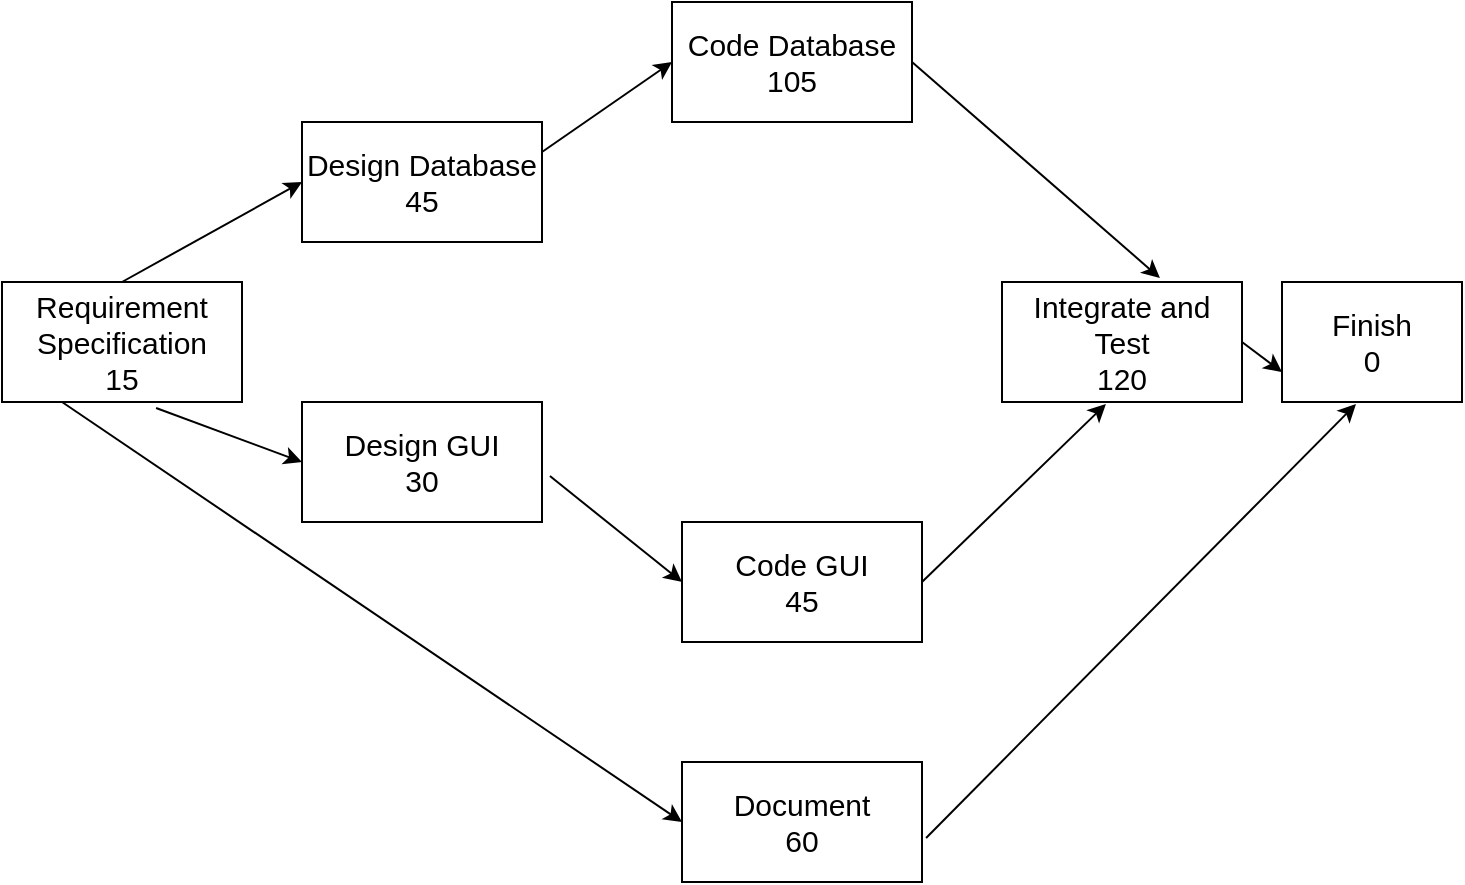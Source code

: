 <mxfile version="20.8.13" type="github">
  <diagram name="Page-1" id="i3sbOKO0wib5_IW4xjCe">
    <mxGraphModel dx="1360" dy="795" grid="1" gridSize="10" guides="1" tooltips="1" connect="1" arrows="1" fold="1" page="1" pageScale="1" pageWidth="850" pageHeight="1100" math="0" shadow="0">
      <root>
        <mxCell id="0" />
        <mxCell id="1" parent="0" />
        <mxCell id="DMNS04uvxr1vjZXDMRVF-1" value="&lt;div&gt;&lt;font style=&quot;font-size: 15px;&quot;&gt;Requirement Specification&lt;/font&gt;&lt;/div&gt;&lt;div&gt;&lt;font style=&quot;font-size: 15px;&quot;&gt;15&lt;br&gt;&lt;/font&gt;&lt;/div&gt;" style="rounded=0;whiteSpace=wrap;html=1;" vertex="1" parent="1">
          <mxGeometry x="90" y="310" width="120" height="60" as="geometry" />
        </mxCell>
        <mxCell id="DMNS04uvxr1vjZXDMRVF-2" value="&lt;div&gt;Design Database&lt;/div&gt;&lt;div&gt;45&lt;br&gt;&lt;/div&gt;" style="rounded=0;whiteSpace=wrap;html=1;fontSize=15;" vertex="1" parent="1">
          <mxGeometry x="240" y="230" width="120" height="60" as="geometry" />
        </mxCell>
        <mxCell id="DMNS04uvxr1vjZXDMRVF-3" value="&lt;div&gt;Code Database&lt;/div&gt;&lt;div&gt;105&lt;br&gt;&lt;/div&gt;" style="rounded=0;whiteSpace=wrap;html=1;fontSize=15;" vertex="1" parent="1">
          <mxGeometry x="425" y="170" width="120" height="60" as="geometry" />
        </mxCell>
        <mxCell id="DMNS04uvxr1vjZXDMRVF-4" value="&lt;div&gt;Design GUI&lt;/div&gt;&lt;div&gt;30&lt;br&gt;&lt;/div&gt;" style="rounded=0;whiteSpace=wrap;html=1;fontSize=15;" vertex="1" parent="1">
          <mxGeometry x="240" y="370" width="120" height="60" as="geometry" />
        </mxCell>
        <mxCell id="DMNS04uvxr1vjZXDMRVF-5" value="&lt;div&gt;Code GUI&lt;/div&gt;&lt;div&gt;45&lt;br&gt;&lt;/div&gt;" style="rounded=0;whiteSpace=wrap;html=1;fontSize=15;" vertex="1" parent="1">
          <mxGeometry x="430" y="430" width="120" height="60" as="geometry" />
        </mxCell>
        <mxCell id="DMNS04uvxr1vjZXDMRVF-6" value="&lt;div&gt;Integrate and&lt;/div&gt;&lt;div&gt;Test&lt;/div&gt;&lt;div&gt;120&lt;br&gt;&lt;/div&gt;" style="rounded=0;whiteSpace=wrap;html=1;fontSize=15;" vertex="1" parent="1">
          <mxGeometry x="590" y="310" width="120" height="60" as="geometry" />
        </mxCell>
        <mxCell id="DMNS04uvxr1vjZXDMRVF-7" value="&lt;div&gt;Document&lt;/div&gt;&lt;div&gt;60&lt;br&gt;&lt;/div&gt;" style="rounded=0;whiteSpace=wrap;html=1;fontSize=15;" vertex="1" parent="1">
          <mxGeometry x="430" y="550" width="120" height="60" as="geometry" />
        </mxCell>
        <mxCell id="DMNS04uvxr1vjZXDMRVF-8" value="&lt;div&gt;Finish&lt;/div&gt;&lt;div&gt;0&lt;br&gt;&lt;/div&gt;" style="rounded=0;whiteSpace=wrap;html=1;fontSize=15;" vertex="1" parent="1">
          <mxGeometry x="730" y="310" width="90" height="60" as="geometry" />
        </mxCell>
        <mxCell id="DMNS04uvxr1vjZXDMRVF-9" value="" style="endArrow=classic;html=1;rounded=0;fontSize=15;entryX=0;entryY=0.5;entryDx=0;entryDy=0;exitX=0.5;exitY=0;exitDx=0;exitDy=0;" edge="1" parent="1" source="DMNS04uvxr1vjZXDMRVF-1" target="DMNS04uvxr1vjZXDMRVF-2">
          <mxGeometry width="50" height="50" relative="1" as="geometry">
            <mxPoint x="350" y="440" as="sourcePoint" />
            <mxPoint x="400" y="390" as="targetPoint" />
          </mxGeometry>
        </mxCell>
        <mxCell id="DMNS04uvxr1vjZXDMRVF-10" value="" style="endArrow=classic;html=1;rounded=0;fontSize=15;exitX=0.642;exitY=1.05;exitDx=0;exitDy=0;exitPerimeter=0;entryX=0;entryY=0.5;entryDx=0;entryDy=0;" edge="1" parent="1" source="DMNS04uvxr1vjZXDMRVF-1" target="DMNS04uvxr1vjZXDMRVF-4">
          <mxGeometry width="50" height="50" relative="1" as="geometry">
            <mxPoint x="200" y="420" as="sourcePoint" />
            <mxPoint x="250" y="370" as="targetPoint" />
          </mxGeometry>
        </mxCell>
        <mxCell id="DMNS04uvxr1vjZXDMRVF-11" value="" style="endArrow=classic;html=1;rounded=0;fontSize=15;entryX=0;entryY=0.5;entryDx=0;entryDy=0;exitX=1;exitY=0.25;exitDx=0;exitDy=0;" edge="1" parent="1" source="DMNS04uvxr1vjZXDMRVF-2" target="DMNS04uvxr1vjZXDMRVF-3">
          <mxGeometry width="50" height="50" relative="1" as="geometry">
            <mxPoint x="360" y="260" as="sourcePoint" />
            <mxPoint x="410" y="210" as="targetPoint" />
          </mxGeometry>
        </mxCell>
        <mxCell id="DMNS04uvxr1vjZXDMRVF-12" value="" style="endArrow=classic;html=1;rounded=0;fontSize=15;exitX=1;exitY=0.5;exitDx=0;exitDy=0;entryX=0.658;entryY=-0.033;entryDx=0;entryDy=0;entryPerimeter=0;" edge="1" parent="1" source="DMNS04uvxr1vjZXDMRVF-3" target="DMNS04uvxr1vjZXDMRVF-6">
          <mxGeometry width="50" height="50" relative="1" as="geometry">
            <mxPoint x="660" y="300" as="sourcePoint" />
            <mxPoint x="710" y="250" as="targetPoint" />
          </mxGeometry>
        </mxCell>
        <mxCell id="DMNS04uvxr1vjZXDMRVF-13" value="" style="endArrow=classic;html=1;rounded=0;fontSize=15;entryX=0.433;entryY=1.017;entryDx=0;entryDy=0;entryPerimeter=0;exitX=1;exitY=0.5;exitDx=0;exitDy=0;" edge="1" parent="1" source="DMNS04uvxr1vjZXDMRVF-5" target="DMNS04uvxr1vjZXDMRVF-6">
          <mxGeometry width="50" height="50" relative="1" as="geometry">
            <mxPoint x="580" y="440" as="sourcePoint" />
            <mxPoint x="630" y="390" as="targetPoint" />
          </mxGeometry>
        </mxCell>
        <mxCell id="DMNS04uvxr1vjZXDMRVF-14" value="" style="endArrow=classic;html=1;rounded=0;fontSize=15;entryX=0;entryY=0.5;entryDx=0;entryDy=0;exitX=1.033;exitY=0.617;exitDx=0;exitDy=0;exitPerimeter=0;" edge="1" parent="1" source="DMNS04uvxr1vjZXDMRVF-4" target="DMNS04uvxr1vjZXDMRVF-5">
          <mxGeometry width="50" height="50" relative="1" as="geometry">
            <mxPoint x="350" y="440" as="sourcePoint" />
            <mxPoint x="400" y="390" as="targetPoint" />
          </mxGeometry>
        </mxCell>
        <mxCell id="DMNS04uvxr1vjZXDMRVF-15" value="" style="endArrow=classic;html=1;rounded=0;fontSize=15;entryX=0;entryY=0.75;entryDx=0;entryDy=0;exitX=1;exitY=0.5;exitDx=0;exitDy=0;" edge="1" parent="1" source="DMNS04uvxr1vjZXDMRVF-6" target="DMNS04uvxr1vjZXDMRVF-8">
          <mxGeometry width="50" height="50" relative="1" as="geometry">
            <mxPoint x="710" y="360" as="sourcePoint" />
            <mxPoint x="760" y="310" as="targetPoint" />
          </mxGeometry>
        </mxCell>
        <mxCell id="DMNS04uvxr1vjZXDMRVF-16" value="" style="endArrow=classic;html=1;rounded=0;fontSize=15;exitX=0.25;exitY=1;exitDx=0;exitDy=0;entryX=0;entryY=0.5;entryDx=0;entryDy=0;" edge="1" parent="1" source="DMNS04uvxr1vjZXDMRVF-1" target="DMNS04uvxr1vjZXDMRVF-7">
          <mxGeometry width="50" height="50" relative="1" as="geometry">
            <mxPoint x="320" y="550" as="sourcePoint" />
            <mxPoint x="370" y="500" as="targetPoint" />
          </mxGeometry>
        </mxCell>
        <mxCell id="DMNS04uvxr1vjZXDMRVF-17" value="" style="endArrow=classic;html=1;rounded=0;fontSize=15;entryX=0.411;entryY=1.017;entryDx=0;entryDy=0;entryPerimeter=0;exitX=1.017;exitY=0.633;exitDx=0;exitDy=0;exitPerimeter=0;" edge="1" parent="1" source="DMNS04uvxr1vjZXDMRVF-7" target="DMNS04uvxr1vjZXDMRVF-8">
          <mxGeometry width="50" height="50" relative="1" as="geometry">
            <mxPoint x="550" y="580" as="sourcePoint" />
            <mxPoint x="600" y="530" as="targetPoint" />
          </mxGeometry>
        </mxCell>
      </root>
    </mxGraphModel>
  </diagram>
</mxfile>

